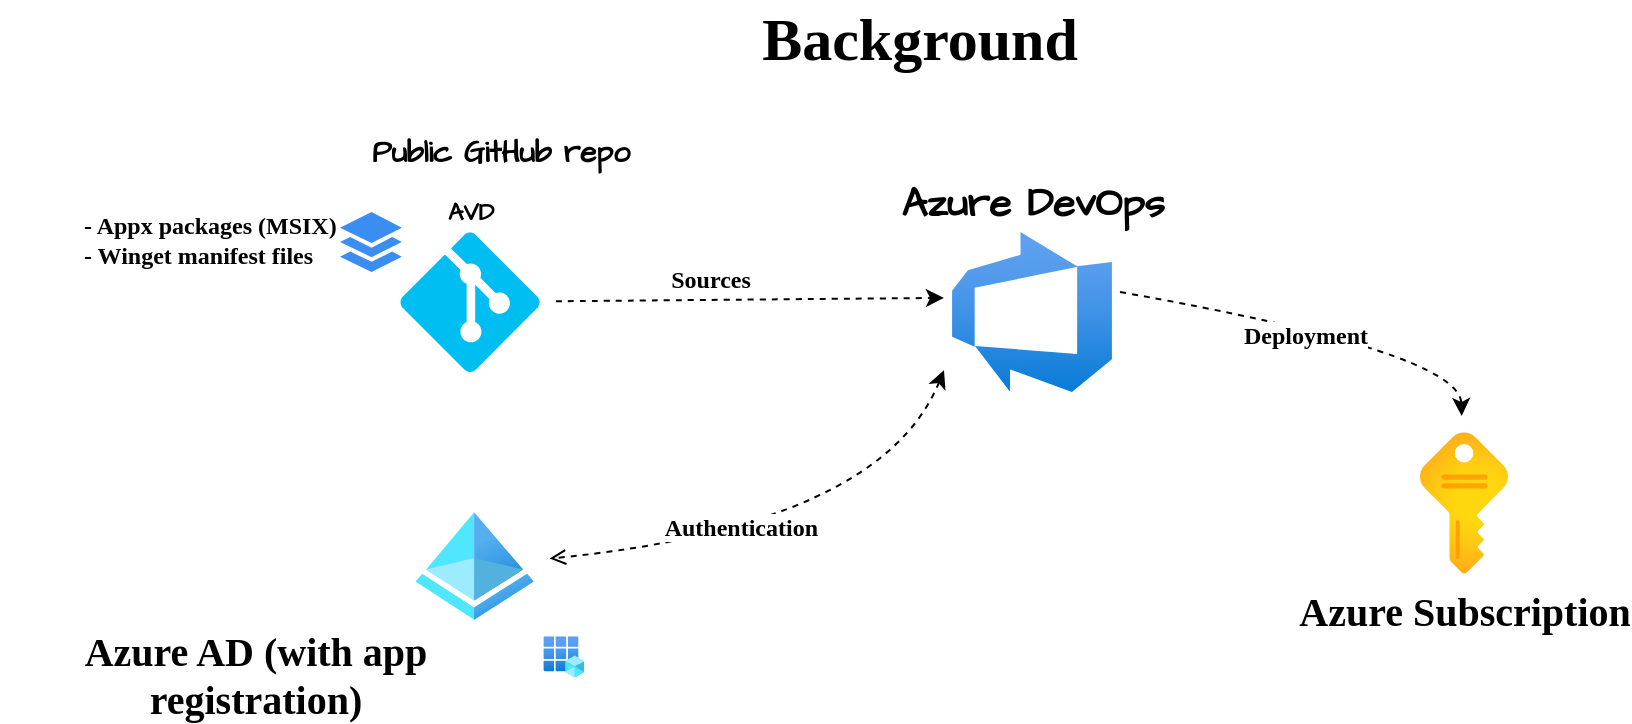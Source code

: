 <mxfile version="15.7.0" type="github" pages="3">
  <diagram id="cvfW-ElVsk-EyLJKXtPg" name="Page-1">
    <mxGraphModel dx="2256" dy="764" grid="1" gridSize="10" guides="1" tooltips="1" connect="1" arrows="1" fold="1" page="1" pageScale="1" pageWidth="850" pageHeight="1100" math="0" shadow="0">
      <root>
        <mxCell id="0" />
        <mxCell id="1" parent="0" />
        <mxCell id="Cjt6BOVp0C082wwU8aTE-1" value="&lt;font face=&quot;Indie Flower&quot; data-font-src=&quot;https://fonts.googleapis.com/css?family=Indie+Flower&quot; style=&quot;font-size: 30px;&quot;&gt;Background&lt;/font&gt;" style="text;html=1;strokeColor=none;fillColor=none;align=center;verticalAlign=middle;whiteSpace=wrap;rounded=0;hachureGap=4;pointerEvents=0;fontStyle=1;fontSize=30;" vertex="1" parent="1">
          <mxGeometry x="370" y="52.5" width="40" height="20" as="geometry" />
        </mxCell>
        <mxCell id="Cjt6BOVp0C082wwU8aTE-8" value="Azure Subscription" style="aspect=fixed;html=1;points=[];align=center;image;fontSize=20;image=img/lib/azure2/general/Subscriptions.svg;hachureGap=4;pointerEvents=0;fontFamily=Indie Flower;fontSource=https%3A%2F%2Ffonts.googleapis.com%2Fcss%3Ffamily%3DIndie%2BFlower;fontStyle=1" vertex="1" parent="1">
          <mxGeometry x="640" y="260" width="44" height="71" as="geometry" />
        </mxCell>
        <mxCell id="Cjt6BOVp0C082wwU8aTE-9" style="edgeStyle=none;orthogonalLoop=1;jettySize=auto;html=1;fontFamily=Indie Flower;fontSource=https%3A%2F%2Ffonts.googleapis.com%2Fcss%3Ffamily%3DIndie%2BFlower;fontSize=20;endArrow=classic;startSize=6;endSize=6;sourcePerimeterSpacing=8;targetPerimeterSpacing=8;curved=1;dashed=1;endFill=1;" edge="1" parent="1" source="Cjt6BOVp0C082wwU8aTE-27">
          <mxGeometry relative="1" as="geometry">
            <mxPoint x="218" y="194.575" as="sourcePoint" />
            <mxPoint x="402" y="192.944" as="targetPoint" />
          </mxGeometry>
        </mxCell>
        <mxCell id="Cjt6BOVp0C082wwU8aTE-10" value="Sources" style="edgeLabel;html=1;align=center;verticalAlign=bottom;resizable=0;points=[];fontSize=12;fontFamily=Indie Flower;fontStyle=1;labelPosition=center;verticalLabelPosition=top;" vertex="1" connectable="0" parent="Cjt6BOVp0C082wwU8aTE-9">
          <mxGeometry x="-0.213" y="1" relative="1" as="geometry">
            <mxPoint as="offset" />
          </mxGeometry>
        </mxCell>
        <mxCell id="Cjt6BOVp0C082wwU8aTE-11" style="edgeStyle=none;curved=1;orthogonalLoop=1;jettySize=auto;html=1;fontFamily=Indie Flower;fontSource=https%3A%2F%2Ffonts.googleapis.com%2Fcss%3Ffamily%3DIndie%2BFlower;fontSize=20;endArrow=open;sourcePerimeterSpacing=8;targetPerimeterSpacing=8;dashed=1;startArrow=classic;startFill=1;" edge="1" parent="1" target="Cjt6BOVp0C082wwU8aTE-16">
          <mxGeometry relative="1" as="geometry">
            <Array as="points">
              <mxPoint x="370" y="307" />
            </Array>
            <mxPoint x="402" y="229.159" as="sourcePoint" />
          </mxGeometry>
        </mxCell>
        <mxCell id="Cjt6BOVp0C082wwU8aTE-12" value="Authentication" style="edgeLabel;html=1;align=right;verticalAlign=bottom;resizable=0;points=[];fontSize=12;fontFamily=Indie Flower;fontStyle=1;labelPosition=left;verticalLabelPosition=top;" vertex="1" connectable="0" parent="Cjt6BOVp0C082wwU8aTE-11">
          <mxGeometry x="-0.075" y="6" relative="1" as="geometry">
            <mxPoint as="offset" />
          </mxGeometry>
        </mxCell>
        <mxCell id="Cjt6BOVp0C082wwU8aTE-13" style="edgeStyle=none;curved=1;orthogonalLoop=1;jettySize=auto;html=1;dashed=1;fontFamily=Indie Flower;fontSource=https%3A%2F%2Ffonts.googleapis.com%2Fcss%3Ffamily%3DIndie%2BFlower;fontSize=20;startArrow=none;startFill=0;endArrow=classic;sourcePerimeterSpacing=8;targetPerimeterSpacing=8;exitX=1;exitY=0.5;exitDx=0;exitDy=0;endFill=1;" edge="1" parent="1" target="Cjt6BOVp0C082wwU8aTE-8">
          <mxGeometry relative="1" as="geometry">
            <Array as="points">
              <mxPoint x="660" y="220" />
            </Array>
            <mxPoint x="490" y="190" as="sourcePoint" />
          </mxGeometry>
        </mxCell>
        <mxCell id="Cjt6BOVp0C082wwU8aTE-14" value="Deployment" style="edgeLabel;html=1;align=left;verticalAlign=bottom;resizable=0;points=[];fontSize=12;fontFamily=Indie Flower;fontStyle=1;labelPosition=right;verticalLabelPosition=top;" vertex="1" connectable="0" parent="Cjt6BOVp0C082wwU8aTE-13">
          <mxGeometry x="0.343" y="-24" relative="1" as="geometry">
            <mxPoint x="-71" y="-17" as="offset" />
          </mxGeometry>
        </mxCell>
        <mxCell id="Cjt6BOVp0C082wwU8aTE-15" value="" style="group" vertex="1" connectable="0" parent="1">
          <mxGeometry x="-70" y="300" width="300" height="90" as="geometry" />
        </mxCell>
        <mxCell id="Cjt6BOVp0C082wwU8aTE-16" value="" style="aspect=fixed;html=1;points=[];align=center;image;fontSize=12;image=img/lib/azure2/identity/Azure_Active_Directory.svg;hachureGap=4;pointerEvents=0;" vertex="1" parent="Cjt6BOVp0C082wwU8aTE-15">
          <mxGeometry x="207.756" width="59.086" height="54.023" as="geometry" />
        </mxCell>
        <mxCell id="Cjt6BOVp0C082wwU8aTE-17" value="" style="aspect=fixed;html=1;points=[];align=center;image;fontSize=12;image=img/lib/azure2/identity/App_Registrations.svg;hachureGap=4;pointerEvents=0;" vertex="1" parent="Cjt6BOVp0C082wwU8aTE-15">
          <mxGeometry x="271.681" y="62.069" width="20.368" height="20.69" as="geometry" />
        </mxCell>
        <mxCell id="Cjt6BOVp0C082wwU8aTE-18" value="&lt;font style=&quot;font-size: 20px&quot;&gt;&lt;span style=&quot;font-size: 20px&quot;&gt;Azure AD (with app registration)&lt;/span&gt;&lt;/font&gt;" style="text;html=1;strokeColor=none;fillColor=none;align=center;verticalAlign=middle;whiteSpace=wrap;rounded=0;hachureGap=4;pointerEvents=0;fontSize=20;fontFamily=Indie Flower;fontSource=https%3A%2F%2Ffonts.googleapis.com%2Fcss%3Ffamily%3DIndie%2BFlower;fontStyle=1" vertex="1" parent="Cjt6BOVp0C082wwU8aTE-15">
          <mxGeometry y="72.931" width="255.7" height="15.517" as="geometry" />
        </mxCell>
        <mxCell id="Cjt6BOVp0C082wwU8aTE-27" value="AVD" style="verticalLabelPosition=top;html=1;verticalAlign=bottom;align=center;strokeColor=none;fillColor=#00BEF2;shape=mxgraph.azure.git_repository;dashed=1;labelBackgroundColor=#FFFFFF;fontFamily=Architects Daughter;fontSource=https%3A%2F%2Ffonts.googleapis.com%2Fcss%3Ffamily%3DArchitects%2BDaughter;fontSize=12;fontStyle=1;labelPosition=center;" vertex="1" parent="1">
          <mxGeometry x="130" y="160" width="70" height="70" as="geometry" />
        </mxCell>
        <mxCell id="Cjt6BOVp0C082wwU8aTE-33" value="" style="sketch=0;html=1;aspect=fixed;strokeColor=none;shadow=0;align=center;verticalAlign=top;fillColor=#3B8DF1;shape=mxgraph.gcp2.files;fontFamily=Architects Daughter;fontSource=https%3A%2F%2Ffonts.googleapis.com%2Fcss%3Ffamily%3DArchitects%2BDaughter;" vertex="1" parent="1">
          <mxGeometry x="100" y="150" width="30.93" height="30" as="geometry" />
        </mxCell>
        <mxCell id="Cjt6BOVp0C082wwU8aTE-34" value="- Appx packages (MSIX)&lt;br&gt;- Winget manifest files" style="edgeLabel;html=1;align=left;verticalAlign=bottom;resizable=0;points=[];fontSize=12;fontFamily=Indie Flower;fontStyle=1;labelPosition=right;verticalLabelPosition=top;" vertex="1" connectable="0" parent="1">
          <mxGeometry x="-29.996" y="180.003" as="geometry" />
        </mxCell>
        <mxCell id="Cjt6BOVp0C082wwU8aTE-36" value="Azure DevOps" style="aspect=fixed;html=1;points=[];align=center;image;fontSize=20;image=img/lib/azure2/devops/Azure_DevOps.svg;fontFamily=Architects Daughter;fontSource=https%3A%2F%2Ffonts.googleapis.com%2Fcss%3Ffamily%3DArchitects%2BDaughter;fontStyle=1;labelPosition=center;verticalLabelPosition=top;verticalAlign=bottom;" vertex="1" parent="1">
          <mxGeometry x="406" y="160" width="80" height="80" as="geometry" />
        </mxCell>
        <mxCell id="Cjt6BOVp0C082wwU8aTE-41" value="Public GitHub repo" style="text;html=1;align=center;verticalAlign=middle;resizable=0;points=[];autosize=1;strokeColor=none;fillColor=none;fontSize=15;fontFamily=Architects Daughter;fontStyle=1" vertex="1" parent="1">
          <mxGeometry x="110" y="110" width="140" height="20" as="geometry" />
        </mxCell>
      </root>
    </mxGraphModel>
  </diagram>
  <diagram id="wawoJqfkzgslxVLyxoM-" name="Page-2">
    <mxGraphModel dx="1406" dy="764" grid="1" gridSize="10" guides="1" tooltips="1" connect="1" arrows="1" fold="1" page="1" pageScale="1" pageWidth="850" pageHeight="1100" math="0" shadow="0">
      <root>
        <mxCell id="getOuK9mFWVAecnnNfpy-0" />
        <mxCell id="getOuK9mFWVAecnnNfpy-1" parent="getOuK9mFWVAecnnNfpy-0" />
        <mxCell id="mVgfziF8Wvd1PHXJSsv8-0" value="&lt;font face=&quot;Indie Flower&quot; data-font-src=&quot;https://fonts.googleapis.com/css?family=Indie+Flower&quot; style=&quot;font-size: 30px&quot;&gt;Azure DevOps Enviroment&lt;/font&gt;" style="text;html=1;strokeColor=none;fillColor=none;align=center;verticalAlign=middle;whiteSpace=wrap;rounded=0;hachureGap=4;pointerEvents=0;fontStyle=1;fontSize=30;" vertex="1" parent="getOuK9mFWVAecnnNfpy-1">
          <mxGeometry x="230" y="60" width="360" height="20" as="geometry" />
        </mxCell>
        <mxCell id="mRcCY57m5zFiRz4BUhIC-3" style="edgeStyle=orthogonalEdgeStyle;curved=1;orthogonalLoop=1;jettySize=auto;html=1;dashed=1;fontFamily=Architects Daughter;fontSource=https%3A%2F%2Ffonts.googleapis.com%2Fcss%3Ffamily%3DArchitects%2BDaughter;fontSize=14;endArrow=classic;endFill=1;startSize=6;endSize=6;" edge="1" parent="getOuK9mFWVAecnnNfpy-1" source="mVgfziF8Wvd1PHXJSsv8-1" target="i7nR1TWqzrb6z2KAWn4v-1">
          <mxGeometry relative="1" as="geometry" />
        </mxCell>
        <mxCell id="mVgfziF8Wvd1PHXJSsv8-1" value="Azure DevOps" style="aspect=fixed;html=1;points=[];align=center;image;fontSize=20;image=img/lib/azure2/devops/Azure_DevOps.svg;fontFamily=Architects Daughter;fontSource=https%3A%2F%2Ffonts.googleapis.com%2Fcss%3Ffamily%3DArchitects%2BDaughter;fontStyle=1;labelPosition=center;verticalLabelPosition=top;verticalAlign=bottom;" vertex="1" parent="getOuK9mFWVAecnnNfpy-1">
          <mxGeometry x="60" y="110" width="80" height="80" as="geometry" />
        </mxCell>
        <mxCell id="mRcCY57m5zFiRz4BUhIC-19" style="edgeStyle=orthogonalEdgeStyle;curved=1;orthogonalLoop=1;jettySize=auto;html=1;entryX=0;entryY=0.563;entryDx=0;entryDy=0;entryPerimeter=0;dashed=1;fontFamily=Architects Daughter;fontSource=https%3A%2F%2Ffonts.googleapis.com%2Fcss%3Ffamily%3DArchitects%2BDaughter;fontSize=14;endArrow=classic;endFill=1;startSize=6;endSize=6;" edge="1" parent="getOuK9mFWVAecnnNfpy-1" source="i7nR1TWqzrb6z2KAWn4v-1" target="mRcCY57m5zFiRz4BUhIC-0">
          <mxGeometry relative="1" as="geometry" />
        </mxCell>
        <mxCell id="i7nR1TWqzrb6z2KAWn4v-1" value="Pipelines and templates" style="sketch=0;aspect=fixed;html=1;points=[];align=center;image;fontSize=14;image=img/lib/mscae/Azure_Pipelines.svg;fontFamily=Architects Daughter;fontSource=https%3A%2F%2Ffonts.googleapis.com%2Fcss%3Ffamily%3DArchitects%2BDaughter;fontStyle=1" vertex="1" parent="getOuK9mFWVAecnnNfpy-1">
          <mxGeometry x="160" y="200" width="50" height="50" as="geometry" />
        </mxCell>
        <mxCell id="mRcCY57m5zFiRz4BUhIC-18" style="edgeStyle=orthogonalEdgeStyle;curved=1;orthogonalLoop=1;jettySize=auto;html=1;dashed=1;fontFamily=Architects Daughter;fontSource=https%3A%2F%2Ffonts.googleapis.com%2Fcss%3Ffamily%3DArchitects%2BDaughter;fontSize=14;endArrow=classic;endFill=1;startSize=6;endSize=6;" edge="1" parent="getOuK9mFWVAecnnNfpy-1" source="mRcCY57m5zFiRz4BUhIC-0" target="mRcCY57m5zFiRz4BUhIC-10">
          <mxGeometry relative="1" as="geometry" />
        </mxCell>
        <mxCell id="mRcCY57m5zFiRz4BUhIC-0" value="Azure Subscription" style="aspect=fixed;html=1;points=[];align=center;image;fontSize=20;image=img/lib/azure2/general/Subscriptions.svg;hachureGap=4;pointerEvents=0;fontFamily=Indie Flower;fontSource=https%3A%2F%2Ffonts.googleapis.com%2Fcss%3Ffamily%3DIndie%2BFlower;fontStyle=1;labelPosition=center;verticalLabelPosition=top;verticalAlign=bottom;" vertex="1" parent="getOuK9mFWVAecnnNfpy-1">
          <mxGeometry x="350" y="224.5" width="44" height="71" as="geometry" />
        </mxCell>
        <mxCell id="mRcCY57m5zFiRz4BUhIC-4" style="edgeStyle=orthogonalEdgeStyle;curved=1;orthogonalLoop=1;jettySize=auto;html=1;dashed=1;fontFamily=Architects Daughter;fontSource=https%3A%2F%2Ffonts.googleapis.com%2Fcss%3Ffamily%3DArchitects%2BDaughter;" edge="1" parent="getOuK9mFWVAecnnNfpy-1" source="mRcCY57m5zFiRz4BUhIC-5" target="mRcCY57m5zFiRz4BUhIC-6">
          <mxGeometry relative="1" as="geometry" />
        </mxCell>
        <mxCell id="mRcCY57m5zFiRz4BUhIC-5" value="Azure Compute Gallery" style="aspect=fixed;html=1;points=[];align=left;image;fontSize=12;image=img/lib/azure2/compute/Shared_Image_Galleries.svg;fontFamily=Architects Daughter;fontSource=https%3A%2F%2Ffonts.googleapis.com%2Fcss%3Ffamily%3DArchitects%2BDaughter;fontStyle=1;labelPosition=right;verticalLabelPosition=top;verticalAlign=bottom;" vertex="1" parent="getOuK9mFWVAecnnNfpy-1">
          <mxGeometry x="763" y="240" width="40" height="40" as="geometry" />
        </mxCell>
        <mxCell id="mRcCY57m5zFiRz4BUhIC-6" value="Image" style="aspect=fixed;html=1;points=[];align=center;image;fontSize=12;image=img/lib/azure2/compute/Image_Definitions.svg;fontFamily=Architects Daughter;fontSource=https%3A%2F%2Ffonts.googleapis.com%2Fcss%3Ffamily%3DArchitects%2BDaughter;fontStyle=1" vertex="1" parent="getOuK9mFWVAecnnNfpy-1">
          <mxGeometry x="843" y="359" width="37.13" height="36" as="geometry" />
        </mxCell>
        <mxCell id="mRcCY57m5zFiRz4BUhIC-7" style="edgeStyle=orthogonalEdgeStyle;curved=1;orthogonalLoop=1;jettySize=auto;html=1;dashed=1;fontFamily=Architects Daughter;fontSource=https%3A%2F%2Ffonts.googleapis.com%2Fcss%3Ffamily%3DArchitects%2BDaughter;" edge="1" parent="getOuK9mFWVAecnnNfpy-1" source="mRcCY57m5zFiRz4BUhIC-8" target="mRcCY57m5zFiRz4BUhIC-14">
          <mxGeometry relative="1" as="geometry" />
        </mxCell>
        <mxCell id="mRcCY57m5zFiRz4BUhIC-8" value="Temp Virtual Machine" style="aspect=fixed;html=1;points=[];align=center;image;fontSize=12;image=img/lib/azure2/compute/Virtual_Machine.svg;fontFamily=Architects Daughter;fontSource=https%3A%2F%2Ffonts.googleapis.com%2Fcss%3Ffamily%3DArchitects%2BDaughter;fontStyle=1" vertex="1" parent="getOuK9mFWVAecnnNfpy-1">
          <mxGeometry x="500" y="351" width="47.44" height="44" as="geometry" />
        </mxCell>
        <mxCell id="mRcCY57m5zFiRz4BUhIC-20" style="edgeStyle=orthogonalEdgeStyle;curved=1;orthogonalLoop=1;jettySize=auto;html=1;dashed=1;fontFamily=Architects Daughter;fontSource=https%3A%2F%2Ffonts.googleapis.com%2Fcss%3Ffamily%3DArchitects%2BDaughter;fontSize=14;endArrow=classic;endFill=1;startSize=6;endSize=6;" edge="1" parent="getOuK9mFWVAecnnNfpy-1" source="mRcCY57m5zFiRz4BUhIC-10" target="mRcCY57m5zFiRz4BUhIC-5">
          <mxGeometry relative="1" as="geometry" />
        </mxCell>
        <mxCell id="0JBq0L8FmO2mdxjwqmcE-1" style="edgeStyle=orthogonalEdgeStyle;curved=1;orthogonalLoop=1;jettySize=auto;html=1;entryX=0.548;entryY=-0.023;entryDx=0;entryDy=0;entryPerimeter=0;dashed=1;fontFamily=Architects Daughter;fontSource=https%3A%2F%2Ffonts.googleapis.com%2Fcss%3Ffamily%3DArchitects%2BDaughter;fontSize=20;endArrow=classic;endFill=1;startSize=6;endSize=6;" edge="1" parent="getOuK9mFWVAecnnNfpy-1" source="mRcCY57m5zFiRz4BUhIC-10" target="mRcCY57m5zFiRz4BUhIC-8">
          <mxGeometry relative="1" as="geometry" />
        </mxCell>
        <mxCell id="mRcCY57m5zFiRz4BUhIC-10" value="Resource Group" style="aspect=fixed;html=1;points=[];align=center;image;fontSize=12;image=img/lib/azure2/general/Resource_Groups.svg;fontFamily=Architects Daughter;fontSource=https%3A%2F%2Ffonts.googleapis.com%2Fcss%3Ffamily%3DArchitects%2BDaughter;labelPosition=center;verticalLabelPosition=top;verticalAlign=bottom;fontStyle=1" vertex="1" parent="getOuK9mFWVAecnnNfpy-1">
          <mxGeometry x="504.94" y="240" width="42.5" height="40" as="geometry" />
        </mxCell>
        <mxCell id="mRcCY57m5zFiRz4BUhIC-11" style="edgeStyle=orthogonalEdgeStyle;curved=1;orthogonalLoop=1;jettySize=auto;html=1;entryX=0;entryY=0.389;entryDx=0;entryDy=0;entryPerimeter=0;dashed=1;fontFamily=Architects Daughter;fontSource=https%3A%2F%2Ffonts.googleapis.com%2Fcss%3Ffamily%3DArchitects%2BDaughter;" edge="1" parent="getOuK9mFWVAecnnNfpy-1" source="mRcCY57m5zFiRz4BUhIC-12" target="mRcCY57m5zFiRz4BUhIC-6">
          <mxGeometry relative="1" as="geometry" />
        </mxCell>
        <mxCell id="mRcCY57m5zFiRz4BUhIC-12" value="Image Version" style="aspect=fixed;html=1;points=[];align=center;image;fontSize=12;image=img/lib/azure2/compute/Image_Versions.svg;fontFamily=Architects Daughter;fontSource=https%3A%2F%2Ffonts.googleapis.com%2Fcss%3Ffamily%3DArchitects%2BDaughter;fontStyle=1" vertex="1" parent="getOuK9mFWVAecnnNfpy-1">
          <mxGeometry x="740" y="353" width="41.88" height="40" as="geometry" />
        </mxCell>
        <mxCell id="mRcCY57m5zFiRz4BUhIC-13" style="edgeStyle=orthogonalEdgeStyle;curved=1;orthogonalLoop=1;jettySize=auto;html=1;dashed=1;fontFamily=Architects Daughter;fontSource=https%3A%2F%2Ffonts.googleapis.com%2Fcss%3Ffamily%3DArchitects%2BDaughter;" edge="1" parent="getOuK9mFWVAecnnNfpy-1" source="mRcCY57m5zFiRz4BUhIC-14" target="mRcCY57m5zFiRz4BUhIC-12">
          <mxGeometry relative="1" as="geometry" />
        </mxCell>
        <mxCell id="mRcCY57m5zFiRz4BUhIC-14" value="Snapshot" style="aspect=fixed;html=1;points=[];align=center;image;fontSize=12;image=img/lib/azure2/compute/Disks_Snapshots.svg;fontFamily=Architects Daughter;fontSource=https%3A%2F%2Ffonts.googleapis.com%2Fcss%3Ffamily%3DArchitects%2BDaughter;fontStyle=1" vertex="1" parent="getOuK9mFWVAecnnNfpy-1">
          <mxGeometry x="640" y="353" width="38.31" height="40" as="geometry" />
        </mxCell>
      </root>
    </mxGraphModel>
  </diagram>
  <diagram id="caw1H7B75iRbbUYdLYNV" name="Page-3">
    <mxGraphModel dx="2256" dy="764" grid="1" gridSize="10" guides="1" tooltips="1" connect="1" arrows="1" fold="1" page="1" pageScale="1" pageWidth="850" pageHeight="1100" math="0" shadow="0">
      <root>
        <mxCell id="emtbK1KZcHNL47cO9ffg-0" />
        <mxCell id="emtbK1KZcHNL47cO9ffg-1" parent="emtbK1KZcHNL47cO9ffg-0" />
        <mxCell id="x9JfE5bXLj-k9GzfQbJK-33" value="" style="group" vertex="1" connectable="0" parent="emtbK1KZcHNL47cO9ffg-1">
          <mxGeometry x="152.5" y="590" width="310" height="140" as="geometry" />
        </mxCell>
        <mxCell id="x9JfE5bXLj-k9GzfQbJK-26" value="" style="rounded=1;whiteSpace=wrap;html=1;fontFamily=Architects Daughter;fontSource=https%3A%2F%2Ffonts.googleapis.com%2Fcss%3Ffamily%3DArchitects%2BDaughter;fontSize=16;fillColor=#f5f5f5;fontColor=#333333;strokeColor=#666666;dashed=1;" vertex="1" parent="x9JfE5bXLj-k9GzfQbJK-33">
          <mxGeometry width="310" height="100" as="geometry" />
        </mxCell>
        <mxCell id="x9JfE5bXLj-k9GzfQbJK-32" value="Winget Manifests" style="text;html=1;align=center;verticalAlign=middle;resizable=0;points=[];autosize=1;strokeColor=none;fillColor=none;fontSize=16;fontFamily=Architects Daughter;" vertex="1" parent="x9JfE5bXLj-k9GzfQbJK-33">
          <mxGeometry x="85" y="120" width="140" height="20" as="geometry" />
        </mxCell>
        <mxCell id="x9JfE5bXLj-k9GzfQbJK-27" value="" style="edgeStyle=orthogonalEdgeStyle;curved=1;orthogonalLoop=1;jettySize=auto;html=1;dashed=1;fontFamily=Architects Daughter;fontSource=https%3A%2F%2Ffonts.googleapis.com%2Fcss%3Ffamily%3DArchitects%2BDaughter;fontSize=16;endArrow=classic;endFill=1;startSize=6;endSize=6;" edge="1" parent="emtbK1KZcHNL47cO9ffg-1" source="x9JfE5bXLj-k9GzfQbJK-26" target="x9JfE5bXLj-k9GzfQbJK-6">
          <mxGeometry relative="1" as="geometry" />
        </mxCell>
        <mxCell id="emtbK1KZcHNL47cO9ffg-2" value="&lt;font face=&quot;Indie Flower&quot; data-font-src=&quot;https://fonts.googleapis.com/css?family=Indie+Flower&quot; style=&quot;font-size: 30px&quot;&gt;Image process (in DevOps)&lt;/font&gt;" style="text;html=1;strokeColor=none;fillColor=none;align=center;verticalAlign=middle;whiteSpace=wrap;rounded=0;hachureGap=4;pointerEvents=0;fontStyle=1;fontSize=30;" vertex="1" parent="emtbK1KZcHNL47cO9ffg-1">
          <mxGeometry x="230" y="100" width="360" height="20" as="geometry" />
        </mxCell>
        <mxCell id="emtbK1KZcHNL47cO9ffg-11" value="Image" style="aspect=fixed;html=1;points=[];align=center;image;fontSize=12;image=img/lib/azure2/compute/Image_Definitions.svg;fontFamily=Architects Daughter;fontSource=https%3A%2F%2Ffonts.googleapis.com%2Fcss%3Ffamily%3DArchitects%2BDaughter;fontStyle=1" vertex="1" parent="emtbK1KZcHNL47cO9ffg-1">
          <mxGeometry x="830" y="402.55" width="37.13" height="36" as="geometry" />
        </mxCell>
        <mxCell id="emtbK1KZcHNL47cO9ffg-12" style="edgeStyle=orthogonalEdgeStyle;curved=1;orthogonalLoop=1;jettySize=auto;html=1;dashed=1;fontFamily=Architects Daughter;fontSource=https%3A%2F%2Ffonts.googleapis.com%2Fcss%3Ffamily%3DArchitects%2BDaughter;" edge="1" parent="emtbK1KZcHNL47cO9ffg-1" source="emtbK1KZcHNL47cO9ffg-13" target="emtbK1KZcHNL47cO9ffg-20">
          <mxGeometry relative="1" as="geometry" />
        </mxCell>
        <mxCell id="emtbK1KZcHNL47cO9ffg-13" value="Temp Virtual Machine" style="aspect=fixed;html=1;points=[];align=center;image;fontSize=12;image=img/lib/azure2/compute/Virtual_Machine.svg;fontFamily=Architects Daughter;fontSource=https%3A%2F%2Ffonts.googleapis.com%2Fcss%3Ffamily%3DArchitects%2BDaughter;fontStyle=1" vertex="1" parent="emtbK1KZcHNL47cO9ffg-1">
          <mxGeometry x="570" y="380.0" width="87.44" height="81.1" as="geometry" />
        </mxCell>
        <mxCell id="x9JfE5bXLj-k9GzfQbJK-3" value="" style="edgeStyle=orthogonalEdgeStyle;curved=1;orthogonalLoop=1;jettySize=auto;html=1;dashed=1;fontFamily=Architects Daughter;fontSource=https%3A%2F%2Ffonts.googleapis.com%2Fcss%3Ffamily%3DArchitects%2BDaughter;fontSize=16;endArrow=classic;endFill=1;startSize=6;endSize=6;" edge="1" parent="emtbK1KZcHNL47cO9ffg-1" source="emtbK1KZcHNL47cO9ffg-20" target="emtbK1KZcHNL47cO9ffg-11">
          <mxGeometry relative="1" as="geometry" />
        </mxCell>
        <mxCell id="emtbK1KZcHNL47cO9ffg-20" value="Snapshot" style="aspect=fixed;html=1;points=[];align=center;image;fontSize=12;image=img/lib/azure2/compute/Disks_Snapshots.svg;fontFamily=Architects Daughter;fontSource=https%3A%2F%2Ffonts.googleapis.com%2Fcss%3Ffamily%3DArchitects%2BDaughter;fontStyle=1" vertex="1" parent="emtbK1KZcHNL47cO9ffg-1">
          <mxGeometry x="710" y="400.55" width="38.31" height="40" as="geometry" />
        </mxCell>
        <mxCell id="emtbK1KZcHNL47cO9ffg-21" value="GitHub" style="dashed=0;outlineConnect=0;html=1;align=center;labelPosition=center;verticalLabelPosition=top;verticalAlign=bottom;shape=mxgraph.weblogos.github;fontFamily=Architects Daughter;fontSource=https%3A%2F%2Ffonts.googleapis.com%2Fcss%3Ffamily%3DArchitects%2BDaughter;fontSize=20;fontStyle=1" vertex="1" parent="emtbK1KZcHNL47cO9ffg-1">
          <mxGeometry x="-30" y="150" width="75" height="75" as="geometry" />
        </mxCell>
        <mxCell id="34nWguW4RUAveX0FoqhK-3" value="" style="edgeStyle=orthogonalEdgeStyle;curved=1;orthogonalLoop=1;jettySize=auto;html=1;dashed=1;fontFamily=Architects Daughter;fontSource=https%3A%2F%2Ffonts.googleapis.com%2Fcss%3Ffamily%3DArchitects%2BDaughter;fontSize=20;endArrow=classic;endFill=1;startSize=6;endSize=6;" edge="1" parent="emtbK1KZcHNL47cO9ffg-1" source="emtbK1KZcHNL47cO9ffg-22" target="34nWguW4RUAveX0FoqhK-0">
          <mxGeometry relative="1" as="geometry" />
        </mxCell>
        <mxCell id="x9JfE5bXLj-k9GzfQbJK-14" value="" style="edgeStyle=orthogonalEdgeStyle;curved=1;orthogonalLoop=1;jettySize=auto;html=1;dashed=1;fontFamily=Architects Daughter;fontSource=https%3A%2F%2Ffonts.googleapis.com%2Fcss%3Ffamily%3DArchitects%2BDaughter;fontSize=16;endArrow=classic;endFill=1;startSize=6;endSize=6;" edge="1" parent="emtbK1KZcHNL47cO9ffg-1" source="emtbK1KZcHNL47cO9ffg-22" target="x9JfE5bXLj-k9GzfQbJK-12">
          <mxGeometry relative="1" as="geometry" />
        </mxCell>
        <mxCell id="x9JfE5bXLj-k9GzfQbJK-20" style="edgeStyle=orthogonalEdgeStyle;curved=1;orthogonalLoop=1;jettySize=auto;html=1;entryX=0;entryY=0.5;entryDx=0;entryDy=0;entryPerimeter=0;dashed=1;fontFamily=Architects Daughter;fontSource=https%3A%2F%2Ffonts.googleapis.com%2Fcss%3Ffamily%3DArchitects%2BDaughter;fontSize=16;endArrow=classic;endFill=1;startSize=6;endSize=6;" edge="1" parent="emtbK1KZcHNL47cO9ffg-1" target="x9JfE5bXLj-k9GzfQbJK-18">
          <mxGeometry relative="1" as="geometry">
            <mxPoint x="75" y="300" as="sourcePoint" />
            <Array as="points">
              <mxPoint x="75" y="475" />
            </Array>
          </mxGeometry>
        </mxCell>
        <mxCell id="x9JfE5bXLj-k9GzfQbJK-28" style="edgeStyle=orthogonalEdgeStyle;curved=1;orthogonalLoop=1;jettySize=auto;html=1;entryX=0;entryY=0.5;entryDx=0;entryDy=0;dashed=1;fontFamily=Architects Daughter;fontSource=https%3A%2F%2Ffonts.googleapis.com%2Fcss%3Ffamily%3DArchitects%2BDaughter;fontSize=16;endArrow=classic;endFill=1;startSize=6;endSize=6;exitX=0.5;exitY=1;exitDx=0;exitDy=0;exitPerimeter=0;" edge="1" parent="emtbK1KZcHNL47cO9ffg-1" source="emtbK1KZcHNL47cO9ffg-22" target="x9JfE5bXLj-k9GzfQbJK-26">
          <mxGeometry relative="1" as="geometry">
            <Array as="points">
              <mxPoint x="75" y="640" />
            </Array>
          </mxGeometry>
        </mxCell>
        <mxCell id="emtbK1KZcHNL47cO9ffg-22" value="AVD" style="verticalLabelPosition=top;html=1;verticalAlign=bottom;align=center;strokeColor=none;fillColor=#00BEF2;shape=mxgraph.azure.git_repository;dashed=1;labelBackgroundColor=#FFFFFF;fontFamily=Architects Daughter;fontSource=https%3A%2F%2Ffonts.googleapis.com%2Fcss%3Ffamily%3DArchitects%2BDaughter;fontSize=12;fontStyle=1;labelPosition=center;" vertex="1" parent="emtbK1KZcHNL47cO9ffg-1">
          <mxGeometry x="40" y="225" width="70" height="70" as="geometry" />
        </mxCell>
        <mxCell id="x9JfE5bXLj-k9GzfQbJK-4" value="" style="edgeStyle=orthogonalEdgeStyle;curved=1;orthogonalLoop=1;jettySize=auto;html=1;dashed=1;fontFamily=Architects Daughter;fontSource=https%3A%2F%2Ffonts.googleapis.com%2Fcss%3Ffamily%3DArchitects%2BDaughter;fontSize=16;endArrow=classic;endFill=1;startSize=6;endSize=6;" edge="1" parent="emtbK1KZcHNL47cO9ffg-1" source="34nWguW4RUAveX0FoqhK-0" target="x9JfE5bXLj-k9GzfQbJK-0">
          <mxGeometry relative="1" as="geometry" />
        </mxCell>
        <mxCell id="34nWguW4RUAveX0FoqhK-0" value="Microsoft.DeskopAppInstaller&lt;br style=&quot;font-size: 16px;&quot;&gt;(msixbundle)" style="verticalLabelPosition=top;html=1;verticalAlign=bottom;align=center;strokeColor=none;fillColor=#00BEF2;shape=mxgraph.azure.cloud_service_package_file;fontFamily=Architects Daughter;fontSource=https%3A%2F%2Ffonts.googleapis.com%2Fcss%3Ffamily%3DArchitects%2BDaughter;fontSize=16;labelPosition=center;" vertex="1" parent="emtbK1KZcHNL47cO9ffg-1">
          <mxGeometry x="290" y="235.0" width="42.5" height="50" as="geometry" />
        </mxCell>
        <mxCell id="x9JfE5bXLj-k9GzfQbJK-22" style="edgeStyle=orthogonalEdgeStyle;curved=1;orthogonalLoop=1;jettySize=auto;html=1;entryX=-0.011;entryY=0.493;entryDx=0;entryDy=0;entryPerimeter=0;dashed=1;fontFamily=Architects Daughter;fontSource=https%3A%2F%2Ffonts.googleapis.com%2Fcss%3Ffamily%3DArchitects%2BDaughter;fontSize=16;endArrow=classic;endFill=1;startSize=6;endSize=6;" edge="1" parent="emtbK1KZcHNL47cO9ffg-1" source="x9JfE5bXLj-k9GzfQbJK-0" target="emtbK1KZcHNL47cO9ffg-13">
          <mxGeometry relative="1" as="geometry" />
        </mxCell>
        <mxCell id="x9JfE5bXLj-k9GzfQbJK-0" value="Template for AppX" style="sketch=0;aspect=fixed;html=1;points=[];align=center;image;fontSize=14;image=img/lib/mscae/Azure_Pipelines.svg;fontFamily=Architects Daughter;fontSource=https%3A%2F%2Ffonts.googleapis.com%2Fcss%3Ffamily%3DArchitects%2BDaughter;fontStyle=1" vertex="1" parent="emtbK1KZcHNL47cO9ffg-1">
          <mxGeometry x="286.25" y="330" width="50" height="50" as="geometry" />
        </mxCell>
        <mxCell id="x9JfE5bXLj-k9GzfQbJK-5" value="7-Zip" style="verticalLabelPosition=bottom;html=1;verticalAlign=top;align=center;strokeColor=none;fillColor=#00BEF2;shape=mxgraph.azure.cloud_service_package_file;fontFamily=Architects Daughter;fontSource=https%3A%2F%2Ffonts.googleapis.com%2Fcss%3Ffamily%3DArchitects%2BDaughter;fontSize=16;labelPosition=center;" vertex="1" parent="emtbK1KZcHNL47cO9ffg-1">
          <mxGeometry x="220" y="600" width="42.5" height="50" as="geometry" />
        </mxCell>
        <mxCell id="x9JfE5bXLj-k9GzfQbJK-21" style="edgeStyle=orthogonalEdgeStyle;curved=1;orthogonalLoop=1;jettySize=auto;html=1;dashed=1;fontFamily=Architects Daughter;fontSource=https%3A%2F%2Ffonts.googleapis.com%2Fcss%3Ffamily%3DArchitects%2BDaughter;fontSize=16;endArrow=classic;endFill=1;startSize=6;endSize=6;" edge="1" parent="emtbK1KZcHNL47cO9ffg-1" source="x9JfE5bXLj-k9GzfQbJK-6" target="emtbK1KZcHNL47cO9ffg-13">
          <mxGeometry relative="1" as="geometry" />
        </mxCell>
        <mxCell id="x9JfE5bXLj-k9GzfQbJK-6" value="Template for Winget" style="sketch=0;aspect=fixed;html=1;points=[];align=left;image;fontSize=14;image=img/lib/mscae/Azure_Pipelines.svg;fontFamily=Architects Daughter;fontSource=https%3A%2F%2Ffonts.googleapis.com%2Fcss%3Ffamily%3DArchitects%2BDaughter;fontStyle=1;labelPosition=right;verticalLabelPosition=bottom;verticalAlign=top;" vertex="1" parent="emtbK1KZcHNL47cO9ffg-1">
          <mxGeometry x="282.5" y="450" width="50" height="50" as="geometry" />
        </mxCell>
        <mxCell id="x9JfE5bXLj-k9GzfQbJK-13" value="" style="edgeStyle=orthogonalEdgeStyle;curved=1;orthogonalLoop=1;jettySize=auto;html=1;dashed=1;fontFamily=Architects Daughter;fontSource=https%3A%2F%2Ffonts.googleapis.com%2Fcss%3Ffamily%3DArchitects%2BDaughter;fontSize=16;endArrow=classic;endFill=1;startSize=6;endSize=6;" edge="1" parent="emtbK1KZcHNL47cO9ffg-1" source="x9JfE5bXLj-k9GzfQbJK-12" target="x9JfE5bXLj-k9GzfQbJK-0">
          <mxGeometry relative="1" as="geometry" />
        </mxCell>
        <mxCell id="x9JfE5bXLj-k9GzfQbJK-12" value="Install-appx.ps1" style="verticalLabelPosition=bottom;html=1;verticalAlign=top;align=center;strokeColor=none;fillColor=#00BEF2;shape=mxgraph.azure.powershell_file;pointerEvents=1;fontFamily=Architects Daughter;fontSource=https%3A%2F%2Ffonts.googleapis.com%2Fcss%3Ffamily%3DArchitects%2BDaughter;fontSize=16;" vertex="1" parent="emtbK1KZcHNL47cO9ffg-1">
          <mxGeometry x="150" y="330" width="50" height="50" as="geometry" />
        </mxCell>
        <mxCell id="x9JfE5bXLj-k9GzfQbJK-19" value="" style="edgeStyle=orthogonalEdgeStyle;curved=1;orthogonalLoop=1;jettySize=auto;html=1;dashed=1;fontFamily=Architects Daughter;fontSource=https%3A%2F%2Ffonts.googleapis.com%2Fcss%3Ffamily%3DArchitects%2BDaughter;fontSize=16;endArrow=classic;endFill=1;startSize=6;endSize=6;" edge="1" parent="emtbK1KZcHNL47cO9ffg-1" source="x9JfE5bXLj-k9GzfQbJK-18" target="x9JfE5bXLj-k9GzfQbJK-6">
          <mxGeometry relative="1" as="geometry" />
        </mxCell>
        <mxCell id="x9JfE5bXLj-k9GzfQbJK-18" value="Install-winget.ps1" style="verticalLabelPosition=bottom;html=1;verticalAlign=top;align=center;strokeColor=none;fillColor=#00BEF2;shape=mxgraph.azure.powershell_file;pointerEvents=1;fontFamily=Architects Daughter;fontSource=https%3A%2F%2Ffonts.googleapis.com%2Fcss%3Ffamily%3DArchitects%2BDaughter;fontSize=16;" vertex="1" parent="emtbK1KZcHNL47cO9ffg-1">
          <mxGeometry x="150" y="450" width="50" height="50" as="geometry" />
        </mxCell>
        <mxCell id="x9JfE5bXLj-k9GzfQbJK-23" value="" style="shape=image;html=1;verticalAlign=top;verticalLabelPosition=bottom;labelBackgroundColor=#ffffff;imageAspect=0;aspect=fixed;image=https://cdn4.iconfinder.com/data/icons/evil-icons-user-interface/64/download-128.png;fontFamily=Architects Daughter;fontSource=https%3A%2F%2Ffonts.googleapis.com%2Fcss%3Ffamily%3DArchitects%2BDaughter;fontSize=16;" vertex="1" parent="emtbK1KZcHNL47cO9ffg-1">
          <mxGeometry x="336.25" y="310" width="30" height="30" as="geometry" />
        </mxCell>
        <mxCell id="x9JfE5bXLj-k9GzfQbJK-24" value="" style="shape=image;html=1;verticalAlign=top;verticalLabelPosition=bottom;labelBackgroundColor=#ffffff;imageAspect=0;aspect=fixed;image=https://cdn4.iconfinder.com/data/icons/evil-icons-user-interface/64/download-128.png;fontFamily=Architects Daughter;fontSource=https%3A%2F%2Ffonts.googleapis.com%2Fcss%3Ffamily%3DArchitects%2BDaughter;fontSize=16;" vertex="1" parent="emtbK1KZcHNL47cO9ffg-1">
          <mxGeometry x="328.75" y="431.1" width="30" height="30" as="geometry" />
        </mxCell>
        <mxCell id="x9JfE5bXLj-k9GzfQbJK-25" value="Adobe PDF" style="verticalLabelPosition=bottom;html=1;verticalAlign=top;align=center;strokeColor=none;fillColor=#00BEF2;shape=mxgraph.azure.cloud_service_package_file;fontFamily=Architects Daughter;fontSource=https%3A%2F%2Ffonts.googleapis.com%2Fcss%3Ffamily%3DArchitects%2BDaughter;fontSize=16;labelPosition=center;" vertex="1" parent="emtbK1KZcHNL47cO9ffg-1">
          <mxGeometry x="328.75" y="600" width="42.5" height="50" as="geometry" />
        </mxCell>
        <mxCell id="x9JfE5bXLj-k9GzfQbJK-29" value="Public Repo" style="text;html=1;strokeColor=none;fillColor=none;align=center;verticalAlign=middle;whiteSpace=wrap;rounded=0;dashed=1;fontFamily=Architects Daughter;fontSource=https%3A%2F%2Ffonts.googleapis.com%2Fcss%3Ffamily%3DArchitects%2BDaughter;fontSize=16;rotation=-15;" vertex="1" parent="emtbK1KZcHNL47cO9ffg-1">
          <mxGeometry x="80" y="150" width="120" height="30" as="geometry" />
        </mxCell>
        <mxCell id="x9JfE5bXLj-k9GzfQbJK-30" value="CustomScript Extension" style="text;html=1;strokeColor=#666666;fillColor=#f5f5f5;align=center;verticalAlign=middle;whiteSpace=wrap;rounded=0;dashed=1;fontFamily=Architects Daughter;fontSource=https%3A%2F%2Ffonts.googleapis.com%2Fcss%3Ffamily%3DArchitects%2BDaughter;fontSize=16;rotation=-30;fontColor=#333333;" vertex="1" parent="emtbK1KZcHNL47cO9ffg-1">
          <mxGeometry x="400" y="392.03" width="116.28" height="39.07" as="geometry" />
        </mxCell>
      </root>
    </mxGraphModel>
  </diagram>
</mxfile>
